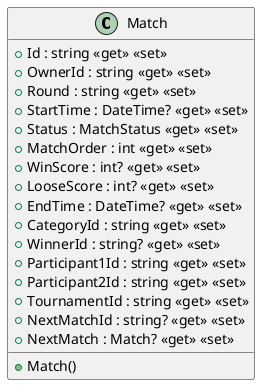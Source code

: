 @startuml
class Match {
    + Match()
    + Id : string <<get>> <<set>>
    + OwnerId : string <<get>> <<set>>
    + Round : string <<get>> <<set>>
    + StartTime : DateTime? <<get>> <<set>>
    + Status : MatchStatus <<get>> <<set>>
    + MatchOrder : int <<get>> <<set>>
    + WinScore : int? <<get>> <<set>>
    + LooseScore : int? <<get>> <<set>>
    + EndTime : DateTime? <<get>> <<set>>
    + CategoryId : string <<get>> <<set>>
    + WinnerId : string? <<get>> <<set>>
    + Participant1Id : string <<get>> <<set>>
    + Participant2Id : string <<get>> <<set>>
    + TournamentId : string <<get>> <<set>>
    + NextMatchId : string? <<get>> <<set>>
    + NextMatch : Match? <<get>> <<set>>
}
@enduml
